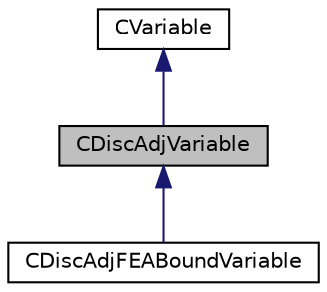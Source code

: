 digraph "CDiscAdjVariable"
{
 // LATEX_PDF_SIZE
  edge [fontname="Helvetica",fontsize="10",labelfontname="Helvetica",labelfontsize="10"];
  node [fontname="Helvetica",fontsize="10",shape=record];
  Node1 [label="CDiscAdjVariable",height=0.2,width=0.4,color="black", fillcolor="grey75", style="filled", fontcolor="black",tooltip="Main class for defining the variables of the adjoint solver."];
  Node2 -> Node1 [dir="back",color="midnightblue",fontsize="10",style="solid",fontname="Helvetica"];
  Node2 [label="CVariable",height=0.2,width=0.4,color="black", fillcolor="white", style="filled",URL="$classCVariable.html",tooltip="Main class for defining the variables."];
  Node1 -> Node3 [dir="back",color="midnightblue",fontsize="10",style="solid",fontname="Helvetica"];
  Node3 [label="CDiscAdjFEABoundVariable",height=0.2,width=0.4,color="black", fillcolor="white", style="filled",URL="$classCDiscAdjFEABoundVariable.html",tooltip="Main class for defining the variables on the FEA boundaries for adjoint applications."];
}
